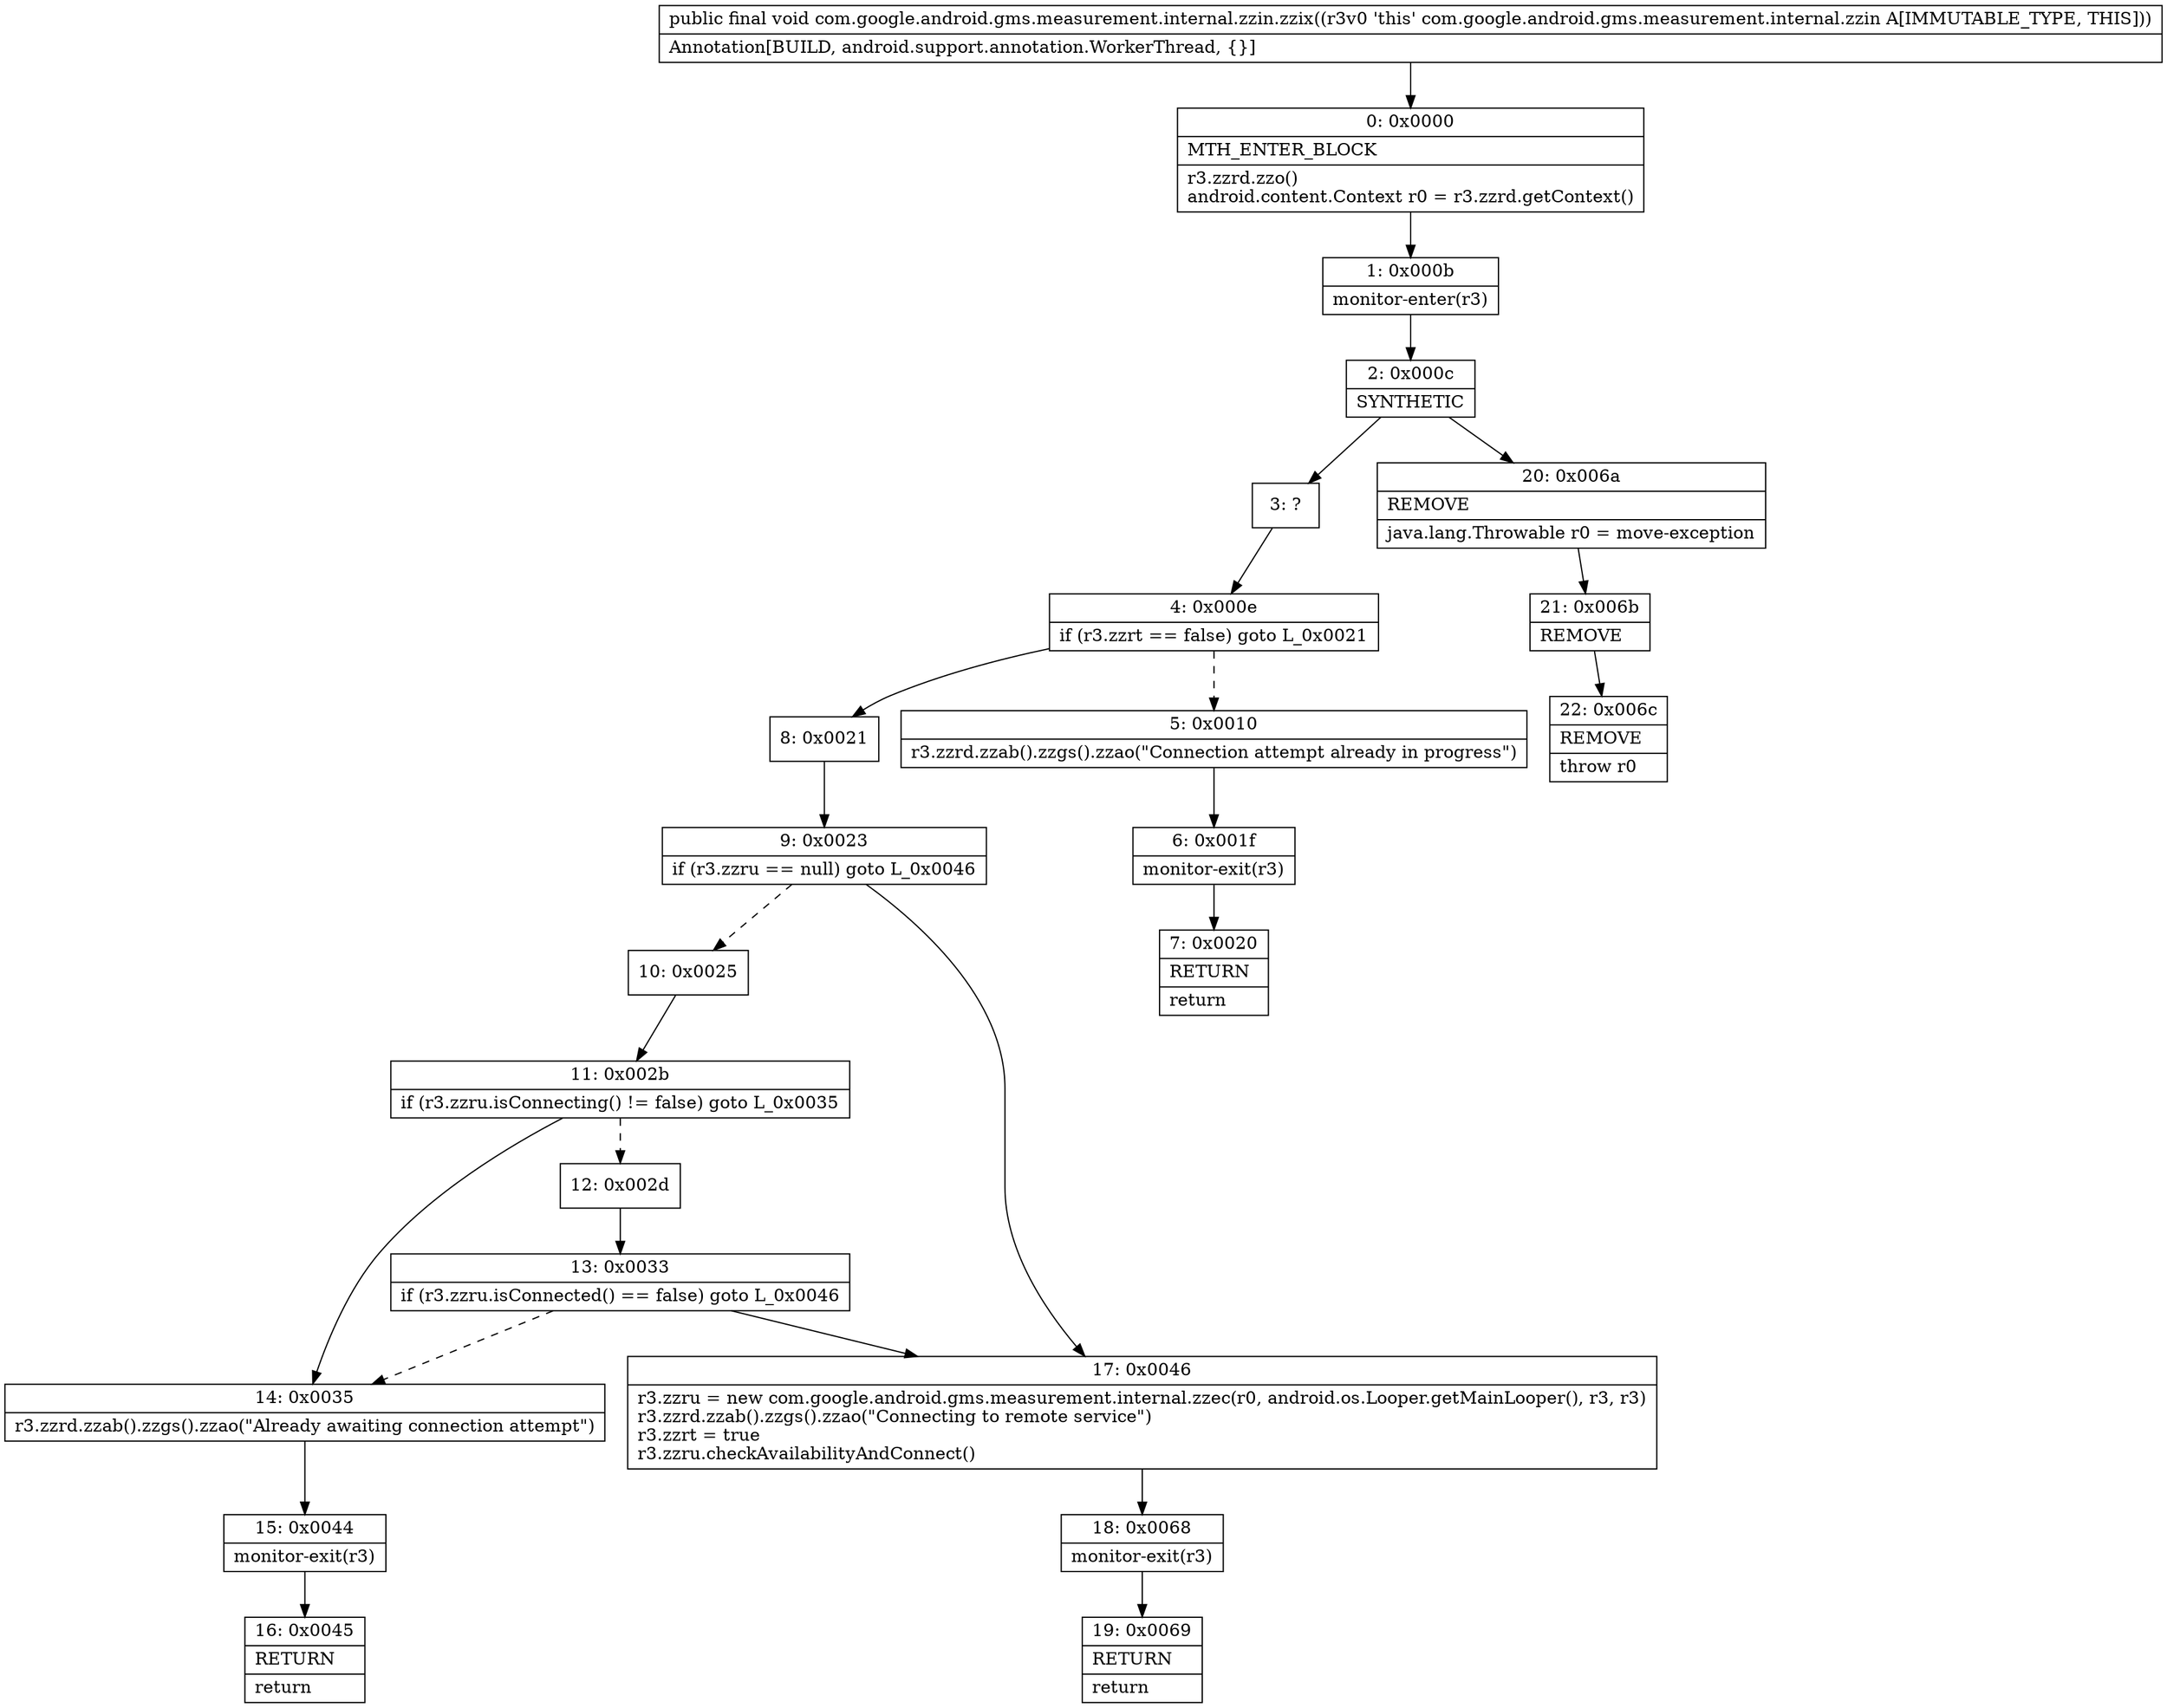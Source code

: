 digraph "CFG forcom.google.android.gms.measurement.internal.zzin.zzix()V" {
Node_0 [shape=record,label="{0\:\ 0x0000|MTH_ENTER_BLOCK\l|r3.zzrd.zzo()\landroid.content.Context r0 = r3.zzrd.getContext()\l}"];
Node_1 [shape=record,label="{1\:\ 0x000b|monitor\-enter(r3)\l}"];
Node_2 [shape=record,label="{2\:\ 0x000c|SYNTHETIC\l}"];
Node_3 [shape=record,label="{3\:\ ?}"];
Node_4 [shape=record,label="{4\:\ 0x000e|if (r3.zzrt == false) goto L_0x0021\l}"];
Node_5 [shape=record,label="{5\:\ 0x0010|r3.zzrd.zzab().zzgs().zzao(\"Connection attempt already in progress\")\l}"];
Node_6 [shape=record,label="{6\:\ 0x001f|monitor\-exit(r3)\l}"];
Node_7 [shape=record,label="{7\:\ 0x0020|RETURN\l|return\l}"];
Node_8 [shape=record,label="{8\:\ 0x0021}"];
Node_9 [shape=record,label="{9\:\ 0x0023|if (r3.zzru == null) goto L_0x0046\l}"];
Node_10 [shape=record,label="{10\:\ 0x0025}"];
Node_11 [shape=record,label="{11\:\ 0x002b|if (r3.zzru.isConnecting() != false) goto L_0x0035\l}"];
Node_12 [shape=record,label="{12\:\ 0x002d}"];
Node_13 [shape=record,label="{13\:\ 0x0033|if (r3.zzru.isConnected() == false) goto L_0x0046\l}"];
Node_14 [shape=record,label="{14\:\ 0x0035|r3.zzrd.zzab().zzgs().zzao(\"Already awaiting connection attempt\")\l}"];
Node_15 [shape=record,label="{15\:\ 0x0044|monitor\-exit(r3)\l}"];
Node_16 [shape=record,label="{16\:\ 0x0045|RETURN\l|return\l}"];
Node_17 [shape=record,label="{17\:\ 0x0046|r3.zzru = new com.google.android.gms.measurement.internal.zzec(r0, android.os.Looper.getMainLooper(), r3, r3)\lr3.zzrd.zzab().zzgs().zzao(\"Connecting to remote service\")\lr3.zzrt = true\lr3.zzru.checkAvailabilityAndConnect()\l}"];
Node_18 [shape=record,label="{18\:\ 0x0068|monitor\-exit(r3)\l}"];
Node_19 [shape=record,label="{19\:\ 0x0069|RETURN\l|return\l}"];
Node_20 [shape=record,label="{20\:\ 0x006a|REMOVE\l|java.lang.Throwable r0 = move\-exception\l}"];
Node_21 [shape=record,label="{21\:\ 0x006b|REMOVE\l}"];
Node_22 [shape=record,label="{22\:\ 0x006c|REMOVE\l|throw r0\l}"];
MethodNode[shape=record,label="{public final void com.google.android.gms.measurement.internal.zzin.zzix((r3v0 'this' com.google.android.gms.measurement.internal.zzin A[IMMUTABLE_TYPE, THIS]))  | Annotation[BUILD, android.support.annotation.WorkerThread, \{\}]\l}"];
MethodNode -> Node_0;
Node_0 -> Node_1;
Node_1 -> Node_2;
Node_2 -> Node_3;
Node_2 -> Node_20;
Node_3 -> Node_4;
Node_4 -> Node_5[style=dashed];
Node_4 -> Node_8;
Node_5 -> Node_6;
Node_6 -> Node_7;
Node_8 -> Node_9;
Node_9 -> Node_10[style=dashed];
Node_9 -> Node_17;
Node_10 -> Node_11;
Node_11 -> Node_12[style=dashed];
Node_11 -> Node_14;
Node_12 -> Node_13;
Node_13 -> Node_14[style=dashed];
Node_13 -> Node_17;
Node_14 -> Node_15;
Node_15 -> Node_16;
Node_17 -> Node_18;
Node_18 -> Node_19;
Node_20 -> Node_21;
Node_21 -> Node_22;
}

